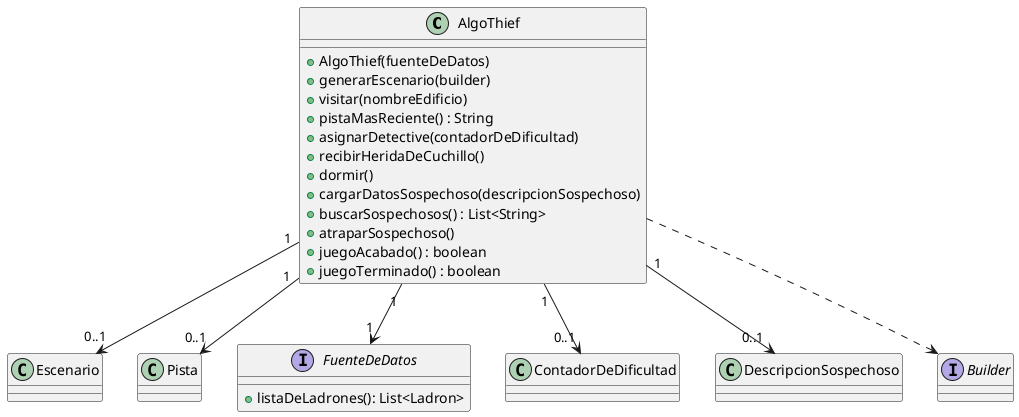 @startuml

class AlgoThief {
    + AlgoThief(fuenteDeDatos)
    + generarEscenario(builder)
    + visitar(nombreEdificio)
    + pistaMasReciente() : String
    + asignarDetective(contadorDeDificultad)
    + recibirHeridaDeCuchillo()
    + dormir()
    + cargarDatosSospechoso(descripcionSospechoso)
    + buscarSospechosos() : List<String>
    + atraparSospechoso()
    + juegoAcabado() : boolean
    + juegoTerminado() : boolean
}

AlgoThief "1" --> "0..1" Escenario
AlgoThief "1" --> "0..1" Pista
AlgoThief "1" --> "1" FuenteDeDatos
AlgoThief "1" --> "0..1" ContadorDeDificultad
AlgoThief "1" --> "0..1" DescripcionSospechoso
AlgoThief ..> Builder

interface Builder
interface FuenteDeDatos {
    + listaDeLadrones(): List<Ladron>
}

@enduml
